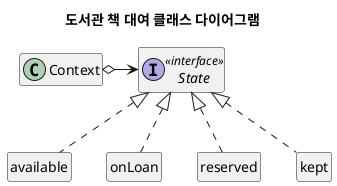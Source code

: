 @startuml
title 도서관 책 대여 클래스 다이어그램
class Context {
    - state
    + checkout()
    + reserve()
    + cancel()
    + timeout()
    + return()
}

interface State <<interface>> {
    + checkout()
    + reserve()
    + cancel()
    + timeout()
    + return()
}

class available
hide available circle
hide method
hide member

class onLoan
hide onLoan circle
hide method
hide member

class reserved
hide reserved circle
hide method
hide member

class kept
hide kept circle
hide method
hide member

Context o-> State
State <|.. available
State <|.. onLoan
State <|.. reserved
State <|.. kept

@enduml